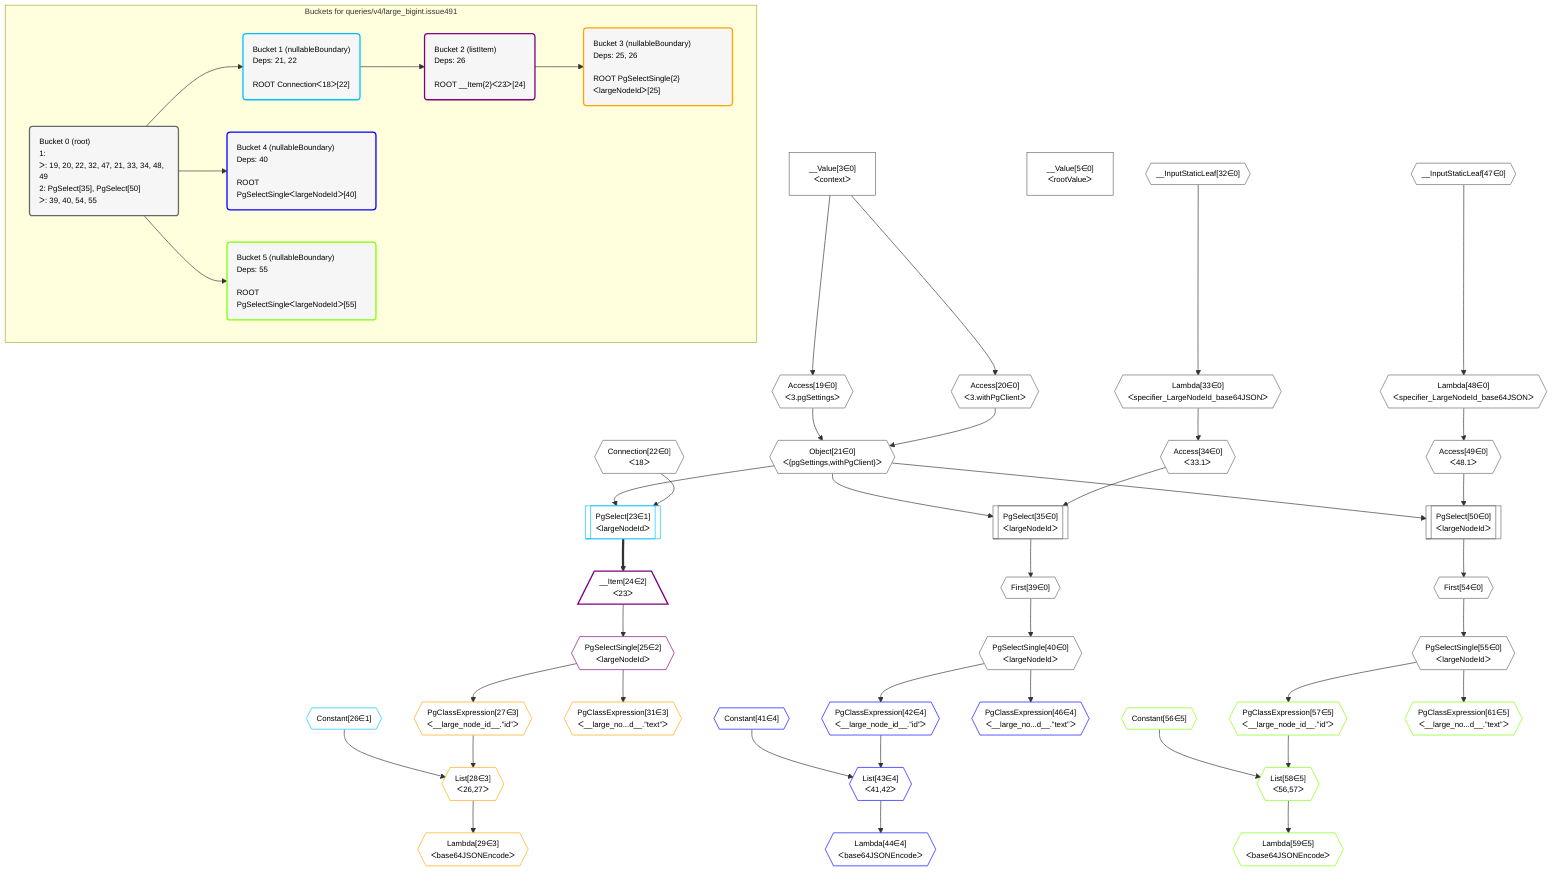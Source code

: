 %%{init: {'themeVariables': { 'fontSize': '12px'}}}%%
graph TD
    classDef path fill:#eee,stroke:#000,color:#000
    classDef plan fill:#fff,stroke-width:1px,color:#000
    classDef itemplan fill:#fff,stroke-width:2px,color:#000
    classDef unbatchedplan fill:#dff,stroke-width:1px,color:#000
    classDef sideeffectplan fill:#fcc,stroke-width:2px,color:#000
    classDef bucket fill:#f6f6f6,color:#000,stroke-width:2px,text-align:left


    %% define steps
    __Value3["__Value[3∈0]<br />ᐸcontextᐳ"]:::plan
    __Value5["__Value[5∈0]<br />ᐸrootValueᐳ"]:::plan
    Access19{{"Access[19∈0]<br />ᐸ3.pgSettingsᐳ"}}:::plan
    Access20{{"Access[20∈0]<br />ᐸ3.withPgClientᐳ"}}:::plan
    Object21{{"Object[21∈0]<br />ᐸ{pgSettings,withPgClient}ᐳ"}}:::plan
    Connection22{{"Connection[22∈0]<br />ᐸ18ᐳ"}}:::plan
    PgSelect23[["PgSelect[23∈1]<br />ᐸlargeNodeIdᐳ"]]:::plan
    __Item24[/"__Item[24∈2]<br />ᐸ23ᐳ"\]:::itemplan
    PgSelectSingle25{{"PgSelectSingle[25∈2]<br />ᐸlargeNodeIdᐳ"}}:::plan
    Constant26{{"Constant[26∈1]"}}:::plan
    PgClassExpression27{{"PgClassExpression[27∈3]<br />ᐸ__large_node_id__.”id”ᐳ"}}:::plan
    List28{{"List[28∈3]<br />ᐸ26,27ᐳ"}}:::plan
    Lambda29{{"Lambda[29∈3]<br />ᐸbase64JSONEncodeᐳ"}}:::plan
    PgClassExpression31{{"PgClassExpression[31∈3]<br />ᐸ__large_no...d__.”text”ᐳ"}}:::plan
    __InputStaticLeaf32{{"__InputStaticLeaf[32∈0]"}}:::plan
    Lambda33{{"Lambda[33∈0]<br />ᐸspecifier_LargeNodeId_base64JSONᐳ"}}:::plan
    Access34{{"Access[34∈0]<br />ᐸ33.1ᐳ"}}:::plan
    PgSelect35[["PgSelect[35∈0]<br />ᐸlargeNodeIdᐳ"]]:::plan
    First39{{"First[39∈0]"}}:::plan
    PgSelectSingle40{{"PgSelectSingle[40∈0]<br />ᐸlargeNodeIdᐳ"}}:::plan
    Constant41{{"Constant[41∈4]"}}:::plan
    PgClassExpression42{{"PgClassExpression[42∈4]<br />ᐸ__large_node_id__.”id”ᐳ"}}:::plan
    List43{{"List[43∈4]<br />ᐸ41,42ᐳ"}}:::plan
    Lambda44{{"Lambda[44∈4]<br />ᐸbase64JSONEncodeᐳ"}}:::plan
    PgClassExpression46{{"PgClassExpression[46∈4]<br />ᐸ__large_no...d__.”text”ᐳ"}}:::plan
    __InputStaticLeaf47{{"__InputStaticLeaf[47∈0]"}}:::plan
    Lambda48{{"Lambda[48∈0]<br />ᐸspecifier_LargeNodeId_base64JSONᐳ"}}:::plan
    Access49{{"Access[49∈0]<br />ᐸ48.1ᐳ"}}:::plan
    PgSelect50[["PgSelect[50∈0]<br />ᐸlargeNodeIdᐳ"]]:::plan
    First54{{"First[54∈0]"}}:::plan
    PgSelectSingle55{{"PgSelectSingle[55∈0]<br />ᐸlargeNodeIdᐳ"}}:::plan
    Constant56{{"Constant[56∈5]"}}:::plan
    PgClassExpression57{{"PgClassExpression[57∈5]<br />ᐸ__large_node_id__.”id”ᐳ"}}:::plan
    List58{{"List[58∈5]<br />ᐸ56,57ᐳ"}}:::plan
    Lambda59{{"Lambda[59∈5]<br />ᐸbase64JSONEncodeᐳ"}}:::plan
    PgClassExpression61{{"PgClassExpression[61∈5]<br />ᐸ__large_no...d__.”text”ᐳ"}}:::plan

    %% plan dependencies
    __Value3 --> Access19
    __Value3 --> Access20
    Access19 & Access20 --> Object21
    Object21 & Connection22 --> PgSelect23
    PgSelect23 ==> __Item24
    __Item24 --> PgSelectSingle25
    PgSelectSingle25 --> PgClassExpression27
    Constant26 & PgClassExpression27 --> List28
    List28 --> Lambda29
    PgSelectSingle25 --> PgClassExpression31
    __InputStaticLeaf32 --> Lambda33
    Lambda33 --> Access34
    Object21 & Access34 --> PgSelect35
    PgSelect35 --> First39
    First39 --> PgSelectSingle40
    PgSelectSingle40 --> PgClassExpression42
    Constant41 & PgClassExpression42 --> List43
    List43 --> Lambda44
    PgSelectSingle40 --> PgClassExpression46
    __InputStaticLeaf47 --> Lambda48
    Lambda48 --> Access49
    Object21 & Access49 --> PgSelect50
    PgSelect50 --> First54
    First54 --> PgSelectSingle55
    PgSelectSingle55 --> PgClassExpression57
    Constant56 & PgClassExpression57 --> List58
    List58 --> Lambda59
    PgSelectSingle55 --> PgClassExpression61

    subgraph "Buckets for queries/v4/large_bigint.issue491"
    Bucket0("Bucket 0 (root)<br />1: <br />ᐳ: 19, 20, 22, 32, 47, 21, 33, 34, 48, 49<br />2: PgSelect[35], PgSelect[50]<br />ᐳ: 39, 40, 54, 55"):::bucket
    classDef bucket0 stroke:#696969
    class Bucket0,__Value3,__Value5,Access19,Access20,Object21,Connection22,__InputStaticLeaf32,Lambda33,Access34,PgSelect35,First39,PgSelectSingle40,__InputStaticLeaf47,Lambda48,Access49,PgSelect50,First54,PgSelectSingle55 bucket0
    Bucket1("Bucket 1 (nullableBoundary)<br />Deps: 21, 22<br /><br />ROOT Connectionᐸ18ᐳ[22]"):::bucket
    classDef bucket1 stroke:#00bfff
    class Bucket1,PgSelect23,Constant26 bucket1
    Bucket2("Bucket 2 (listItem)<br />Deps: 26<br /><br />ROOT __Item{2}ᐸ23ᐳ[24]"):::bucket
    classDef bucket2 stroke:#7f007f
    class Bucket2,__Item24,PgSelectSingle25 bucket2
    Bucket3("Bucket 3 (nullableBoundary)<br />Deps: 25, 26<br /><br />ROOT PgSelectSingle{2}ᐸlargeNodeIdᐳ[25]"):::bucket
    classDef bucket3 stroke:#ffa500
    class Bucket3,PgClassExpression27,List28,Lambda29,PgClassExpression31 bucket3
    Bucket4("Bucket 4 (nullableBoundary)<br />Deps: 40<br /><br />ROOT PgSelectSingleᐸlargeNodeIdᐳ[40]"):::bucket
    classDef bucket4 stroke:#0000ff
    class Bucket4,Constant41,PgClassExpression42,List43,Lambda44,PgClassExpression46 bucket4
    Bucket5("Bucket 5 (nullableBoundary)<br />Deps: 55<br /><br />ROOT PgSelectSingleᐸlargeNodeIdᐳ[55]"):::bucket
    classDef bucket5 stroke:#7fff00
    class Bucket5,Constant56,PgClassExpression57,List58,Lambda59,PgClassExpression61 bucket5
    Bucket0 --> Bucket1 & Bucket4 & Bucket5
    Bucket1 --> Bucket2
    Bucket2 --> Bucket3
    end